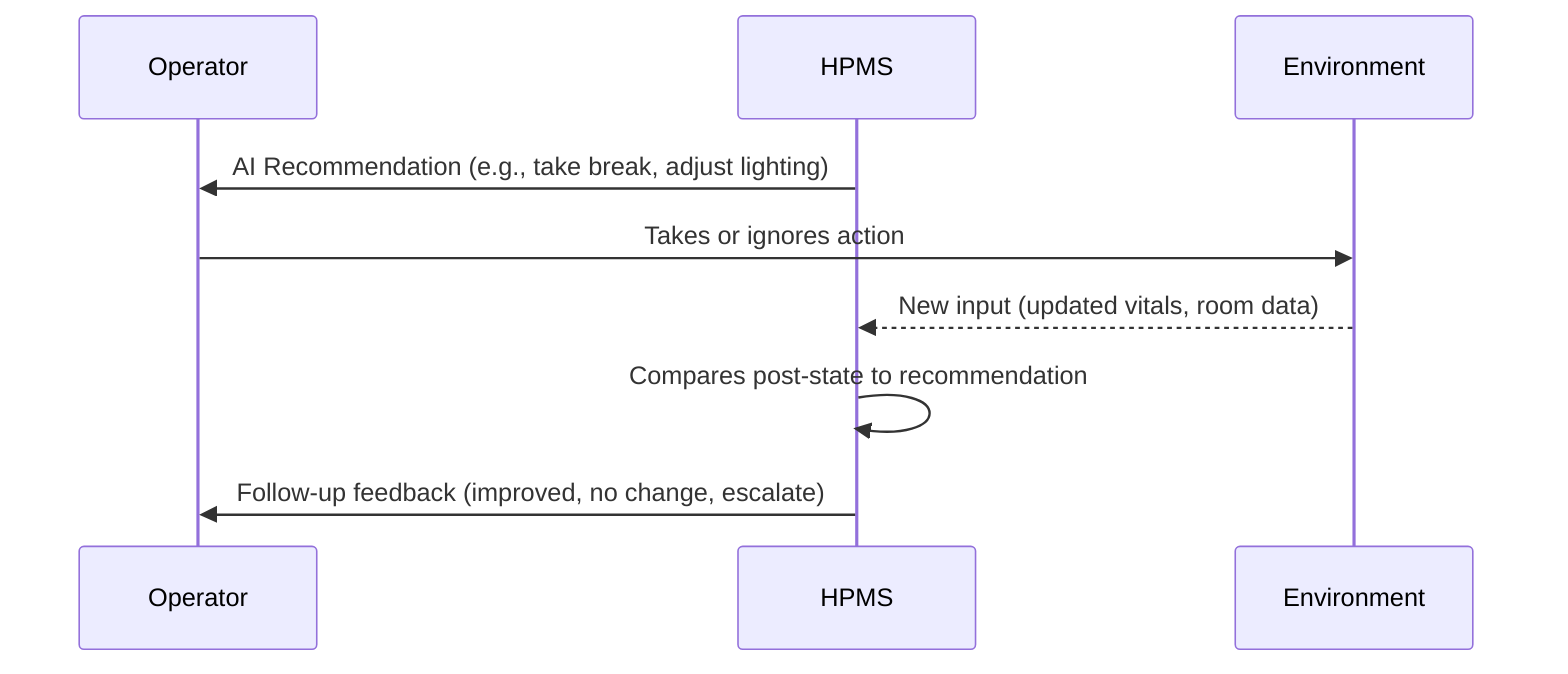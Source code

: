 sequenceDiagram
    participant Operator
    participant HPMS
    participant Environment

    HPMS->>Operator: AI Recommendation (e.g., take break, adjust lighting)
    Operator->>Environment: Takes or ignores action
    Environment-->>HPMS: New input (updated vitals, room data)
    HPMS->>HPMS: Compares post-state to recommendation
    HPMS->>Operator: Follow-up feedback (improved, no change, escalate)